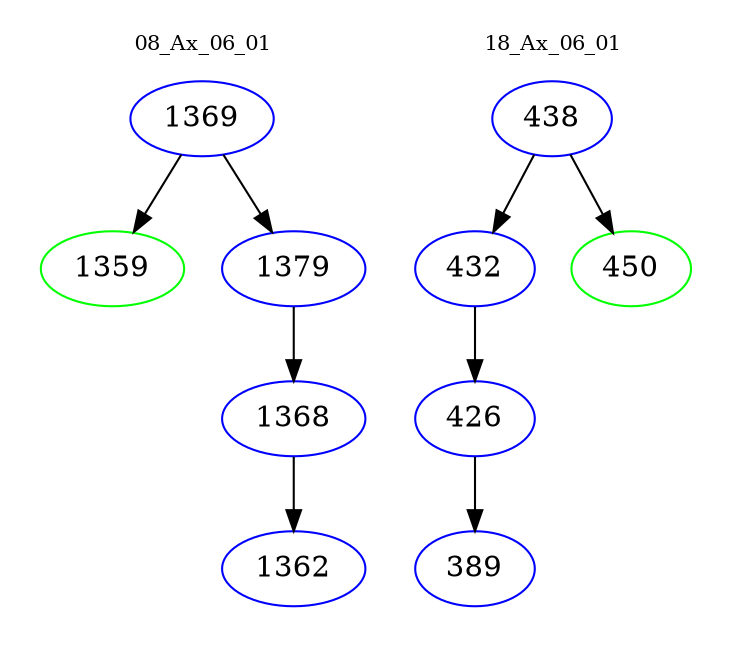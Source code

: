 digraph{
subgraph cluster_0 {
color = white
label = "08_Ax_06_01";
fontsize=10;
T0_1369 [label="1369", color="blue"]
T0_1369 -> T0_1359 [color="black"]
T0_1359 [label="1359", color="green"]
T0_1369 -> T0_1379 [color="black"]
T0_1379 [label="1379", color="blue"]
T0_1379 -> T0_1368 [color="black"]
T0_1368 [label="1368", color="blue"]
T0_1368 -> T0_1362 [color="black"]
T0_1362 [label="1362", color="blue"]
}
subgraph cluster_1 {
color = white
label = "18_Ax_06_01";
fontsize=10;
T1_438 [label="438", color="blue"]
T1_438 -> T1_432 [color="black"]
T1_432 [label="432", color="blue"]
T1_432 -> T1_426 [color="black"]
T1_426 [label="426", color="blue"]
T1_426 -> T1_389 [color="black"]
T1_389 [label="389", color="blue"]
T1_438 -> T1_450 [color="black"]
T1_450 [label="450", color="green"]
}
}
